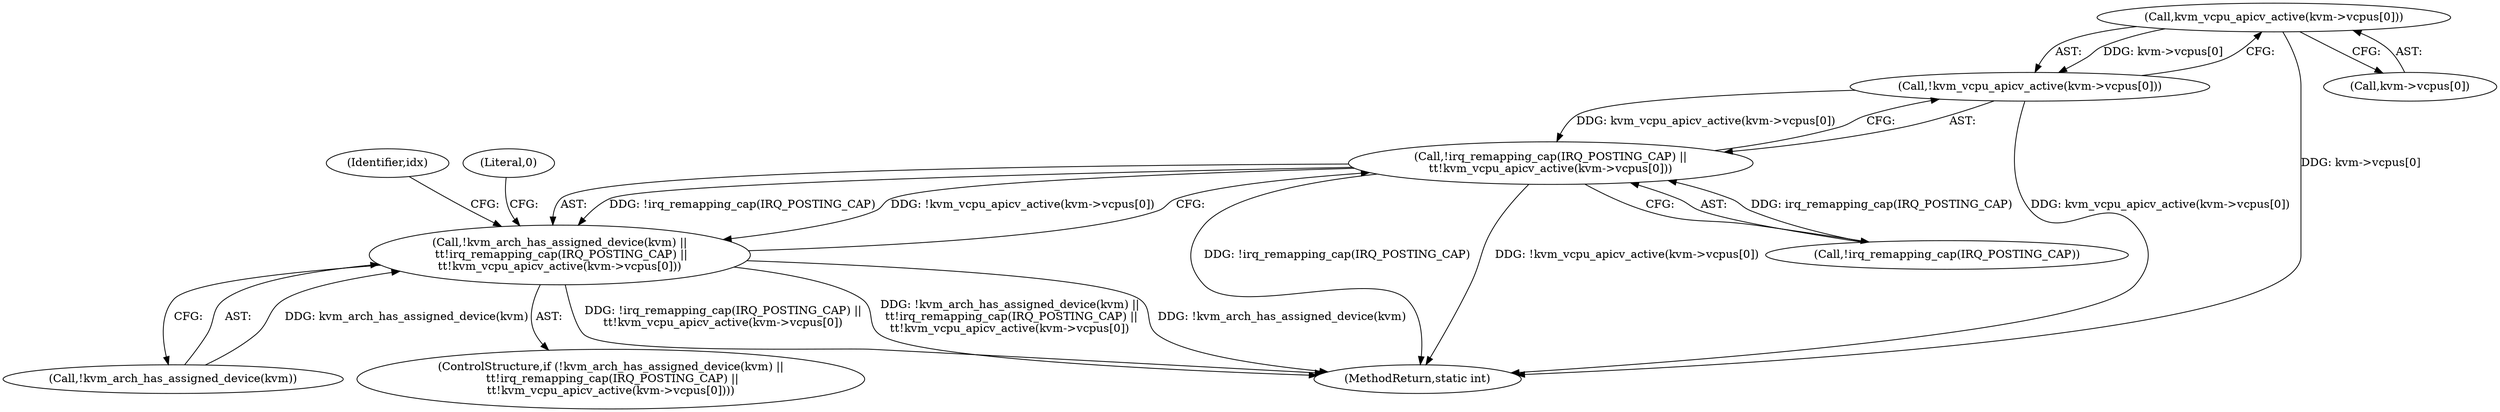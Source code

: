 digraph "0_linux_3a8b0677fc6180a467e26cc32ce6b0c09a32f9bb@array" {
"1000130" [label="(Call,kvm_vcpu_apicv_active(kvm->vcpus[0]))"];
"1000129" [label="(Call,!kvm_vcpu_apicv_active(kvm->vcpus[0]))"];
"1000125" [label="(Call,!irq_remapping_cap(IRQ_POSTING_CAP) ||\n\t\t!kvm_vcpu_apicv_active(kvm->vcpus[0]))"];
"1000121" [label="(Call,!kvm_arch_has_assigned_device(kvm) ||\n \t\t!irq_remapping_cap(IRQ_POSTING_CAP) ||\n\t\t!kvm_vcpu_apicv_active(kvm->vcpus[0]))"];
"1000125" [label="(Call,!irq_remapping_cap(IRQ_POSTING_CAP) ||\n\t\t!kvm_vcpu_apicv_active(kvm->vcpus[0]))"];
"1000129" [label="(Call,!kvm_vcpu_apicv_active(kvm->vcpus[0]))"];
"1000121" [label="(Call,!kvm_arch_has_assigned_device(kvm) ||\n \t\t!irq_remapping_cap(IRQ_POSTING_CAP) ||\n\t\t!kvm_vcpu_apicv_active(kvm->vcpus[0]))"];
"1000122" [label="(Call,!kvm_arch_has_assigned_device(kvm))"];
"1000126" [label="(Call,!irq_remapping_cap(IRQ_POSTING_CAP))"];
"1000139" [label="(Identifier,idx)"];
"1000120" [label="(ControlStructure,if (!kvm_arch_has_assigned_device(kvm) ||\n \t\t!irq_remapping_cap(IRQ_POSTING_CAP) ||\n\t\t!kvm_vcpu_apicv_active(kvm->vcpus[0])))"];
"1000263" [label="(MethodReturn,static int)"];
"1000137" [label="(Literal,0)"];
"1000131" [label="(Call,kvm->vcpus[0])"];
"1000130" [label="(Call,kvm_vcpu_apicv_active(kvm->vcpus[0]))"];
"1000130" -> "1000129"  [label="AST: "];
"1000130" -> "1000131"  [label="CFG: "];
"1000131" -> "1000130"  [label="AST: "];
"1000129" -> "1000130"  [label="CFG: "];
"1000130" -> "1000263"  [label="DDG: kvm->vcpus[0]"];
"1000130" -> "1000129"  [label="DDG: kvm->vcpus[0]"];
"1000129" -> "1000125"  [label="AST: "];
"1000125" -> "1000129"  [label="CFG: "];
"1000129" -> "1000263"  [label="DDG: kvm_vcpu_apicv_active(kvm->vcpus[0])"];
"1000129" -> "1000125"  [label="DDG: kvm_vcpu_apicv_active(kvm->vcpus[0])"];
"1000125" -> "1000121"  [label="AST: "];
"1000125" -> "1000126"  [label="CFG: "];
"1000126" -> "1000125"  [label="AST: "];
"1000121" -> "1000125"  [label="CFG: "];
"1000125" -> "1000263"  [label="DDG: !irq_remapping_cap(IRQ_POSTING_CAP)"];
"1000125" -> "1000263"  [label="DDG: !kvm_vcpu_apicv_active(kvm->vcpus[0])"];
"1000125" -> "1000121"  [label="DDG: !irq_remapping_cap(IRQ_POSTING_CAP)"];
"1000125" -> "1000121"  [label="DDG: !kvm_vcpu_apicv_active(kvm->vcpus[0])"];
"1000126" -> "1000125"  [label="DDG: irq_remapping_cap(IRQ_POSTING_CAP)"];
"1000121" -> "1000120"  [label="AST: "];
"1000121" -> "1000122"  [label="CFG: "];
"1000122" -> "1000121"  [label="AST: "];
"1000137" -> "1000121"  [label="CFG: "];
"1000139" -> "1000121"  [label="CFG: "];
"1000121" -> "1000263"  [label="DDG: !irq_remapping_cap(IRQ_POSTING_CAP) ||\n\t\t!kvm_vcpu_apicv_active(kvm->vcpus[0])"];
"1000121" -> "1000263"  [label="DDG: !kvm_arch_has_assigned_device(kvm) ||\n \t\t!irq_remapping_cap(IRQ_POSTING_CAP) ||\n\t\t!kvm_vcpu_apicv_active(kvm->vcpus[0])"];
"1000121" -> "1000263"  [label="DDG: !kvm_arch_has_assigned_device(kvm)"];
"1000122" -> "1000121"  [label="DDG: kvm_arch_has_assigned_device(kvm)"];
}
